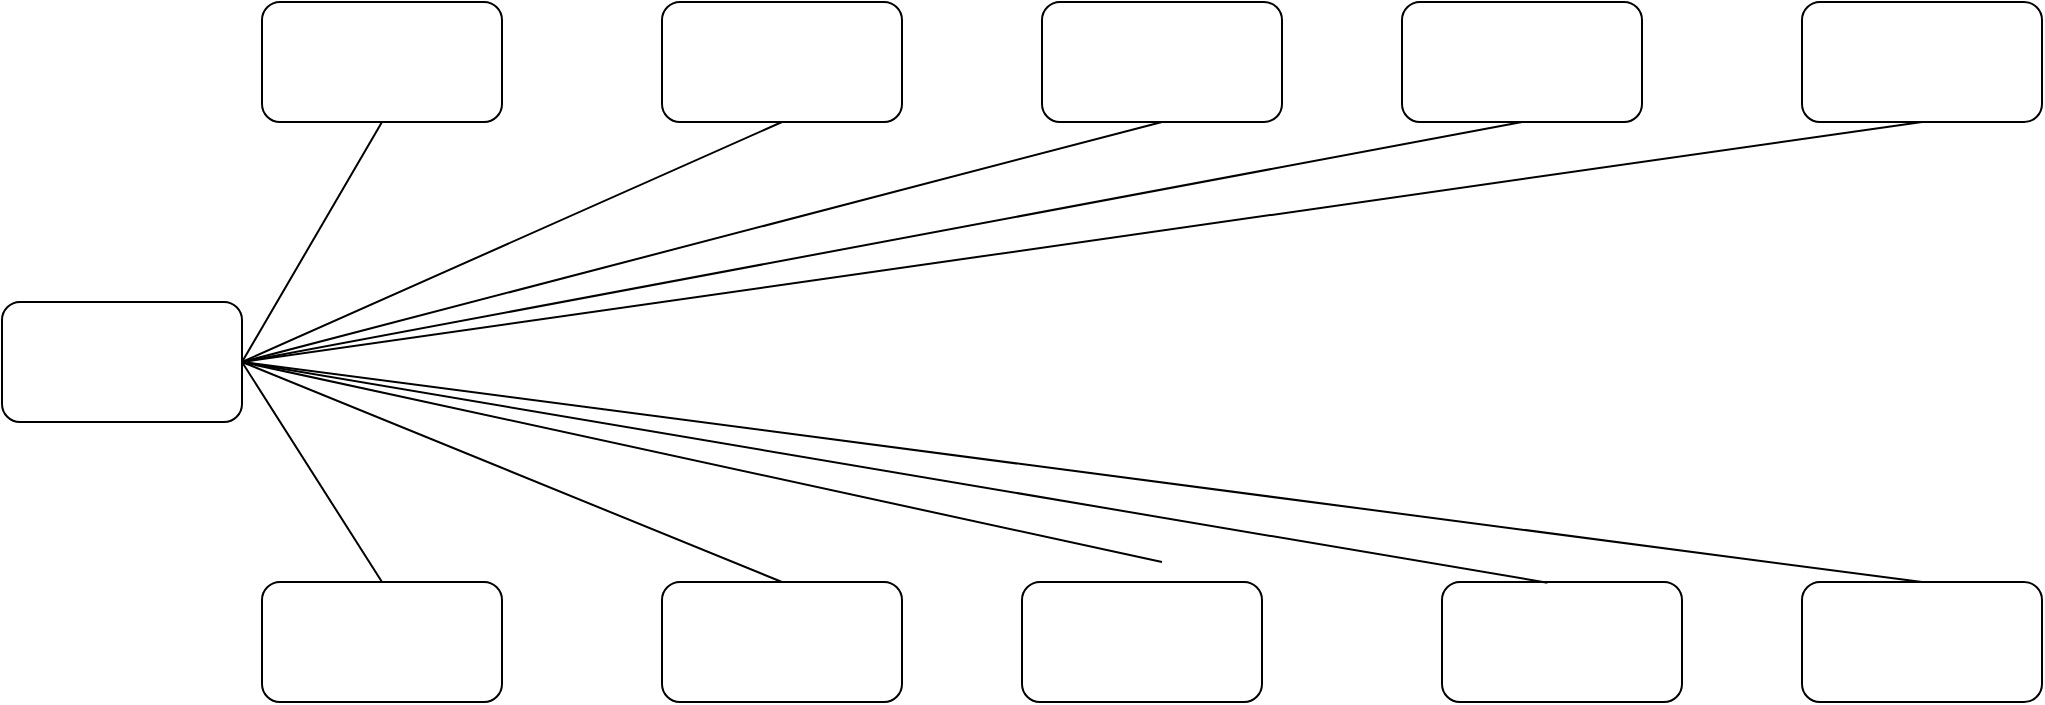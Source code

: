 <mxfile version="20.8.16" type="device"><diagram name="Page-1" id="hZJB1X4RIBUlmnVzGJxY"><mxGraphModel dx="1020" dy="544" grid="1" gridSize="10" guides="1" tooltips="1" connect="1" arrows="1" fold="1" page="1" pageScale="1" pageWidth="850" pageHeight="1100" math="0" shadow="0"><root><mxCell id="0"/><mxCell id="1" parent="0"/><mxCell id="vBibvgYFbhlzuASSZWgy-1" value="" style="rounded=1;whiteSpace=wrap;html=1;" vertex="1" parent="1"><mxGeometry y="800" width="120" height="60" as="geometry"/></mxCell><mxCell id="vBibvgYFbhlzuASSZWgy-2" value="" style="rounded=1;whiteSpace=wrap;html=1;" vertex="1" parent="1"><mxGeometry x="900" y="940" width="120" height="60" as="geometry"/></mxCell><mxCell id="vBibvgYFbhlzuASSZWgy-3" value="" style="rounded=1;whiteSpace=wrap;html=1;" vertex="1" parent="1"><mxGeometry x="720" y="940" width="120" height="60" as="geometry"/></mxCell><mxCell id="vBibvgYFbhlzuASSZWgy-4" value="" style="rounded=1;whiteSpace=wrap;html=1;" vertex="1" parent="1"><mxGeometry x="510" y="940" width="120" height="60" as="geometry"/></mxCell><mxCell id="vBibvgYFbhlzuASSZWgy-5" value="" style="rounded=1;whiteSpace=wrap;html=1;" vertex="1" parent="1"><mxGeometry x="330" y="940" width="120" height="60" as="geometry"/></mxCell><mxCell id="vBibvgYFbhlzuASSZWgy-6" value="" style="rounded=1;whiteSpace=wrap;html=1;" vertex="1" parent="1"><mxGeometry x="130" y="940" width="120" height="60" as="geometry"/></mxCell><mxCell id="vBibvgYFbhlzuASSZWgy-7" value="" style="rounded=1;whiteSpace=wrap;html=1;" vertex="1" parent="1"><mxGeometry x="900" y="650" width="120" height="60" as="geometry"/></mxCell><mxCell id="vBibvgYFbhlzuASSZWgy-8" value="" style="rounded=1;whiteSpace=wrap;html=1;" vertex="1" parent="1"><mxGeometry x="700" y="650" width="120" height="60" as="geometry"/></mxCell><mxCell id="vBibvgYFbhlzuASSZWgy-9" value="" style="rounded=1;whiteSpace=wrap;html=1;" vertex="1" parent="1"><mxGeometry x="520" y="650" width="120" height="60" as="geometry"/></mxCell><mxCell id="vBibvgYFbhlzuASSZWgy-10" value="" style="rounded=1;whiteSpace=wrap;html=1;" vertex="1" parent="1"><mxGeometry x="330" y="650" width="120" height="60" as="geometry"/></mxCell><mxCell id="vBibvgYFbhlzuASSZWgy-11" value="" style="rounded=1;whiteSpace=wrap;html=1;" vertex="1" parent="1"><mxGeometry x="130" y="650" width="120" height="60" as="geometry"/></mxCell><mxCell id="vBibvgYFbhlzuASSZWgy-13" value="" style="endArrow=none;html=1;rounded=0;entryX=0.5;entryY=0;entryDx=0;entryDy=0;" edge="1" parent="1" target="vBibvgYFbhlzuASSZWgy-6"><mxGeometry width="50" height="50" relative="1" as="geometry"><mxPoint x="120" y="830" as="sourcePoint"/><mxPoint x="630" y="860" as="targetPoint"/></mxGeometry></mxCell><mxCell id="vBibvgYFbhlzuASSZWgy-14" value="" style="endArrow=none;html=1;rounded=0;entryX=0.5;entryY=0;entryDx=0;entryDy=0;" edge="1" parent="1" target="vBibvgYFbhlzuASSZWgy-5"><mxGeometry width="50" height="50" relative="1" as="geometry"><mxPoint x="120" y="830" as="sourcePoint"/><mxPoint x="630" y="860" as="targetPoint"/></mxGeometry></mxCell><mxCell id="vBibvgYFbhlzuASSZWgy-15" value="" style="endArrow=none;html=1;rounded=0;entryX=0.5;entryY=0;entryDx=0;entryDy=0;" edge="1" parent="1" target="vBibvgYFbhlzuASSZWgy-2"><mxGeometry width="50" height="50" relative="1" as="geometry"><mxPoint x="120" y="830" as="sourcePoint"/><mxPoint x="630" y="860" as="targetPoint"/></mxGeometry></mxCell><mxCell id="vBibvgYFbhlzuASSZWgy-16" value="" style="endArrow=none;html=1;rounded=0;entryX=0.5;entryY=1;entryDx=0;entryDy=0;" edge="1" parent="1" target="vBibvgYFbhlzuASSZWgy-11"><mxGeometry width="50" height="50" relative="1" as="geometry"><mxPoint x="120" y="830" as="sourcePoint"/><mxPoint x="630" y="860" as="targetPoint"/></mxGeometry></mxCell><mxCell id="vBibvgYFbhlzuASSZWgy-17" value="" style="endArrow=none;html=1;rounded=0;exitX=1;exitY=0.5;exitDx=0;exitDy=0;" edge="1" parent="1" source="vBibvgYFbhlzuASSZWgy-1"><mxGeometry width="50" height="50" relative="1" as="geometry"><mxPoint x="580" y="910" as="sourcePoint"/><mxPoint x="580" y="930" as="targetPoint"/></mxGeometry></mxCell><mxCell id="vBibvgYFbhlzuASSZWgy-18" value="" style="endArrow=none;html=1;rounded=0;exitX=1;exitY=0.5;exitDx=0;exitDy=0;entryX=0.439;entryY=0.006;entryDx=0;entryDy=0;entryPerimeter=0;" edge="1" parent="1" source="vBibvgYFbhlzuASSZWgy-1" target="vBibvgYFbhlzuASSZWgy-3"><mxGeometry width="50" height="50" relative="1" as="geometry"><mxPoint x="580" y="910" as="sourcePoint"/><mxPoint x="630" y="860" as="targetPoint"/></mxGeometry></mxCell><mxCell id="vBibvgYFbhlzuASSZWgy-19" value="" style="endArrow=none;html=1;rounded=0;exitX=1;exitY=0.5;exitDx=0;exitDy=0;entryX=0.5;entryY=1;entryDx=0;entryDy=0;" edge="1" parent="1" source="vBibvgYFbhlzuASSZWgy-1" target="vBibvgYFbhlzuASSZWgy-7"><mxGeometry width="50" height="50" relative="1" as="geometry"><mxPoint x="580" y="910" as="sourcePoint"/><mxPoint x="630" y="860" as="targetPoint"/></mxGeometry></mxCell><mxCell id="vBibvgYFbhlzuASSZWgy-20" value="" style="endArrow=none;html=1;rounded=0;exitX=1;exitY=0.5;exitDx=0;exitDy=0;entryX=0.5;entryY=1;entryDx=0;entryDy=0;" edge="1" parent="1" source="vBibvgYFbhlzuASSZWgy-1" target="vBibvgYFbhlzuASSZWgy-8"><mxGeometry width="50" height="50" relative="1" as="geometry"><mxPoint x="580" y="910" as="sourcePoint"/><mxPoint x="630" y="860" as="targetPoint"/></mxGeometry></mxCell><mxCell id="vBibvgYFbhlzuASSZWgy-21" value="" style="endArrow=none;html=1;rounded=0;exitX=1;exitY=0.5;exitDx=0;exitDy=0;entryX=0.5;entryY=1;entryDx=0;entryDy=0;" edge="1" parent="1" source="vBibvgYFbhlzuASSZWgy-1" target="vBibvgYFbhlzuASSZWgy-9"><mxGeometry width="50" height="50" relative="1" as="geometry"><mxPoint x="580" y="910" as="sourcePoint"/><mxPoint x="630" y="860" as="targetPoint"/></mxGeometry></mxCell><mxCell id="vBibvgYFbhlzuASSZWgy-22" value="" style="endArrow=none;html=1;rounded=0;exitX=1;exitY=0.5;exitDx=0;exitDy=0;entryX=0.5;entryY=1;entryDx=0;entryDy=0;" edge="1" parent="1" source="vBibvgYFbhlzuASSZWgy-1" target="vBibvgYFbhlzuASSZWgy-10"><mxGeometry width="50" height="50" relative="1" as="geometry"><mxPoint x="580" y="910" as="sourcePoint"/><mxPoint x="630" y="860" as="targetPoint"/></mxGeometry></mxCell></root></mxGraphModel></diagram></mxfile>